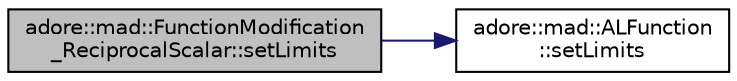 digraph "adore::mad::FunctionModification_ReciprocalScalar::setLimits"
{
 // LATEX_PDF_SIZE
  edge [fontname="Helvetica",fontsize="10",labelfontname="Helvetica",labelfontsize="10"];
  node [fontname="Helvetica",fontsize="10",shape=record];
  rankdir="LR";
  Node1 [label="adore::mad::FunctionModification\l_ReciprocalScalar::setLimits",height=0.2,width=0.4,color="black", fillcolor="grey75", style="filled", fontcolor="black",tooltip=" "];
  Node1 -> Node2 [color="midnightblue",fontsize="10",style="solid",fontname="Helvetica"];
  Node2 [label="adore::mad::ALFunction\l::setLimits",height=0.2,width=0.4,color="black", fillcolor="white", style="filled",URL="$classadore_1_1mad_1_1ALFunction.html#aff18a41c78ab224ba6d3880d9714443a",tooltip=" "];
}
